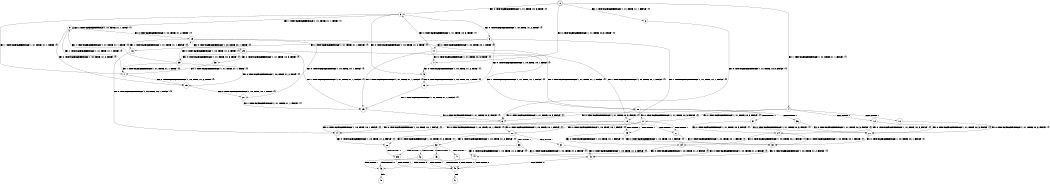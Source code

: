 digraph BCG {
size = "7, 10.5";
center = TRUE;
node [shape = circle];
0 [peripheries = 2];
0 -> 1 [label = "EX !0 !ATOMIC_EXCH_BRANCH (1, +1, TRUE, +0, 3, TRUE) !{}"];
0 -> 2 [label = "EX !1 !ATOMIC_EXCH_BRANCH (1, +1, TRUE, +1, 1, FALSE) !{}"];
0 -> 3 [label = "EX !0 !ATOMIC_EXCH_BRANCH (1, +1, TRUE, +0, 3, TRUE) !{}"];
0 -> 4 [label = "EX !1 !ATOMIC_EXCH_BRANCH (1, +1, TRUE, +1, 1, FALSE) !{}"];
1 -> 5 [label = "EX !0 !ATOMIC_EXCH_BRANCH (1, +0, TRUE, +1, 2, TRUE) !{}"];
2 -> 6 [label = "EX !0 !ATOMIC_EXCH_BRANCH (1, +1, TRUE, +0, 3, FALSE) !{}"];
3 -> 5 [label = "EX !0 !ATOMIC_EXCH_BRANCH (1, +0, TRUE, +1, 2, TRUE) !{}"];
3 -> 7 [label = "EX !1 !ATOMIC_EXCH_BRANCH (1, +1, TRUE, +1, 1, TRUE) !{}"];
3 -> 8 [label = "EX !0 !ATOMIC_EXCH_BRANCH (1, +0, TRUE, +1, 2, TRUE) !{}"];
3 -> 9 [label = "EX !1 !ATOMIC_EXCH_BRANCH (1, +1, TRUE, +1, 1, TRUE) !{}"];
4 -> 6 [label = "EX !0 !ATOMIC_EXCH_BRANCH (1, +1, TRUE, +0, 3, FALSE) !{}"];
4 -> 10 [label = "TERMINATE !1"];
4 -> 11 [label = "EX !0 !ATOMIC_EXCH_BRANCH (1, +1, TRUE, +0, 3, FALSE) !{}"];
4 -> 12 [label = "TERMINATE !1"];
5 -> 13 [label = "EX !0 !ATOMIC_EXCH_BRANCH (1, +0, TRUE, +0, 1, TRUE) !{}"];
6 -> 14 [label = "EX !0 !ATOMIC_EXCH_BRANCH (1, +0, TRUE, +0, 1, FALSE) !{}"];
7 -> 15 [label = "EX !0 !ATOMIC_EXCH_BRANCH (1, +0, TRUE, +1, 2, TRUE) !{}"];
8 -> 13 [label = "EX !0 !ATOMIC_EXCH_BRANCH (1, +0, TRUE, +0, 1, TRUE) !{}"];
8 -> 16 [label = "EX !1 !ATOMIC_EXCH_BRANCH (1, +1, TRUE, +1, 1, FALSE) !{}"];
8 -> 17 [label = "EX !0 !ATOMIC_EXCH_BRANCH (1, +0, TRUE, +0, 1, TRUE) !{}"];
8 -> 18 [label = "EX !1 !ATOMIC_EXCH_BRANCH (1, +1, TRUE, +1, 1, FALSE) !{}"];
9 -> 15 [label = "EX !0 !ATOMIC_EXCH_BRANCH (1, +0, TRUE, +1, 2, TRUE) !{}"];
9 -> 7 [label = "EX !1 !ATOMIC_EXCH_BRANCH (1, +1, TRUE, +1, 1, TRUE) !{}"];
9 -> 19 [label = "EX !0 !ATOMIC_EXCH_BRANCH (1, +0, TRUE, +1, 2, TRUE) !{}"];
9 -> 9 [label = "EX !1 !ATOMIC_EXCH_BRANCH (1, +1, TRUE, +1, 1, TRUE) !{}"];
10 -> 20 [label = "EX !0 !ATOMIC_EXCH_BRANCH (1, +1, TRUE, +0, 3, FALSE) !{}"];
11 -> 14 [label = "EX !0 !ATOMIC_EXCH_BRANCH (1, +0, TRUE, +0, 1, FALSE) !{}"];
11 -> 21 [label = "TERMINATE !1"];
11 -> 22 [label = "EX !0 !ATOMIC_EXCH_BRANCH (1, +0, TRUE, +0, 1, FALSE) !{}"];
11 -> 23 [label = "TERMINATE !1"];
12 -> 20 [label = "EX !0 !ATOMIC_EXCH_BRANCH (1, +1, TRUE, +0, 3, FALSE) !{}"];
12 -> 24 [label = "EX !0 !ATOMIC_EXCH_BRANCH (1, +1, TRUE, +0, 3, FALSE) !{}"];
13 -> 25 [label = "EX !1 !ATOMIC_EXCH_BRANCH (1, +1, TRUE, +1, 1, FALSE) !{}"];
14 -> 26 [label = "EX !0 !ATOMIC_EXCH_BRANCH (1, +0, TRUE, +1, 2, FALSE) !{}"];
15 -> 27 [label = "EX !0 !ATOMIC_EXCH_BRANCH (1, +0, TRUE, +0, 1, TRUE) !{}"];
16 -> 14 [label = "EX !0 !ATOMIC_EXCH_BRANCH (1, +0, TRUE, +0, 1, FALSE) !{}"];
17 -> 1 [label = "EX !0 !ATOMIC_EXCH_BRANCH (1, +1, TRUE, +0, 3, TRUE) !{}"];
17 -> 25 [label = "EX !1 !ATOMIC_EXCH_BRANCH (1, +1, TRUE, +1, 1, FALSE) !{}"];
17 -> 3 [label = "EX !0 !ATOMIC_EXCH_BRANCH (1, +1, TRUE, +0, 3, TRUE) !{}"];
17 -> 28 [label = "EX !1 !ATOMIC_EXCH_BRANCH (1, +1, TRUE, +1, 1, FALSE) !{}"];
18 -> 14 [label = "EX !0 !ATOMIC_EXCH_BRANCH (1, +0, TRUE, +0, 1, FALSE) !{}"];
18 -> 21 [label = "TERMINATE !1"];
18 -> 22 [label = "EX !0 !ATOMIC_EXCH_BRANCH (1, +0, TRUE, +0, 1, FALSE) !{}"];
18 -> 23 [label = "TERMINATE !1"];
19 -> 27 [label = "EX !0 !ATOMIC_EXCH_BRANCH (1, +0, TRUE, +0, 1, TRUE) !{}"];
19 -> 16 [label = "EX !1 !ATOMIC_EXCH_BRANCH (1, +1, TRUE, +1, 1, FALSE) !{}"];
19 -> 29 [label = "EX !0 !ATOMIC_EXCH_BRANCH (1, +0, TRUE, +0, 1, TRUE) !{}"];
19 -> 18 [label = "EX !1 !ATOMIC_EXCH_BRANCH (1, +1, TRUE, +1, 1, FALSE) !{}"];
20 -> 30 [label = "EX !0 !ATOMIC_EXCH_BRANCH (1, +0, TRUE, +0, 1, FALSE) !{}"];
21 -> 30 [label = "EX !0 !ATOMIC_EXCH_BRANCH (1, +0, TRUE, +0, 1, FALSE) !{}"];
22 -> 26 [label = "EX !0 !ATOMIC_EXCH_BRANCH (1, +0, TRUE, +1, 2, FALSE) !{}"];
22 -> 31 [label = "TERMINATE !1"];
22 -> 32 [label = "EX !0 !ATOMIC_EXCH_BRANCH (1, +0, TRUE, +1, 2, FALSE) !{}"];
22 -> 33 [label = "TERMINATE !1"];
23 -> 30 [label = "EX !0 !ATOMIC_EXCH_BRANCH (1, +0, TRUE, +0, 1, FALSE) !{}"];
23 -> 34 [label = "EX !0 !ATOMIC_EXCH_BRANCH (1, +0, TRUE, +0, 1, FALSE) !{}"];
24 -> 30 [label = "EX !0 !ATOMIC_EXCH_BRANCH (1, +0, TRUE, +0, 1, FALSE) !{}"];
24 -> 34 [label = "EX !0 !ATOMIC_EXCH_BRANCH (1, +0, TRUE, +0, 1, FALSE) !{}"];
25 -> 6 [label = "EX !0 !ATOMIC_EXCH_BRANCH (1, +1, TRUE, +0, 3, FALSE) !{}"];
26 -> 35 [label = "TERMINATE !0"];
27 -> 25 [label = "EX !1 !ATOMIC_EXCH_BRANCH (1, +1, TRUE, +1, 1, FALSE) !{}"];
28 -> 6 [label = "EX !0 !ATOMIC_EXCH_BRANCH (1, +1, TRUE, +0, 3, FALSE) !{}"];
28 -> 36 [label = "TERMINATE !1"];
28 -> 11 [label = "EX !0 !ATOMIC_EXCH_BRANCH (1, +1, TRUE, +0, 3, FALSE) !{}"];
28 -> 37 [label = "TERMINATE !1"];
29 -> 38 [label = "EX !0 !ATOMIC_EXCH_BRANCH (1, +1, TRUE, +0, 3, TRUE) !{}"];
29 -> 25 [label = "EX !1 !ATOMIC_EXCH_BRANCH (1, +1, TRUE, +1, 1, FALSE) !{}"];
29 -> 39 [label = "EX !0 !ATOMIC_EXCH_BRANCH (1, +1, TRUE, +0, 3, TRUE) !{}"];
29 -> 28 [label = "EX !1 !ATOMIC_EXCH_BRANCH (1, +1, TRUE, +1, 1, FALSE) !{}"];
30 -> 40 [label = "EX !0 !ATOMIC_EXCH_BRANCH (1, +0, TRUE, +1, 2, FALSE) !{}"];
31 -> 40 [label = "EX !0 !ATOMIC_EXCH_BRANCH (1, +0, TRUE, +1, 2, FALSE) !{}"];
32 -> 35 [label = "TERMINATE !0"];
32 -> 41 [label = "TERMINATE !1"];
32 -> 42 [label = "TERMINATE !0"];
32 -> 43 [label = "TERMINATE !1"];
33 -> 40 [label = "EX !0 !ATOMIC_EXCH_BRANCH (1, +0, TRUE, +1, 2, FALSE) !{}"];
33 -> 44 [label = "EX !0 !ATOMIC_EXCH_BRANCH (1, +0, TRUE, +1, 2, FALSE) !{}"];
34 -> 40 [label = "EX !0 !ATOMIC_EXCH_BRANCH (1, +0, TRUE, +1, 2, FALSE) !{}"];
34 -> 44 [label = "EX !0 !ATOMIC_EXCH_BRANCH (1, +0, TRUE, +1, 2, FALSE) !{}"];
35 -> 45 [label = "TERMINATE !1"];
36 -> 20 [label = "EX !0 !ATOMIC_EXCH_BRANCH (1, +1, TRUE, +0, 3, FALSE) !{}"];
37 -> 20 [label = "EX !0 !ATOMIC_EXCH_BRANCH (1, +1, TRUE, +0, 3, FALSE) !{}"];
37 -> 24 [label = "EX !0 !ATOMIC_EXCH_BRANCH (1, +1, TRUE, +0, 3, FALSE) !{}"];
38 -> 7 [label = "EX !1 !ATOMIC_EXCH_BRANCH (1, +1, TRUE, +1, 1, TRUE) !{}"];
39 -> 15 [label = "EX !0 !ATOMIC_EXCH_BRANCH (1, +0, TRUE, +1, 2, TRUE) !{}"];
39 -> 7 [label = "EX !1 !ATOMIC_EXCH_BRANCH (1, +1, TRUE, +1, 1, TRUE) !{}"];
39 -> 19 [label = "EX !0 !ATOMIC_EXCH_BRANCH (1, +0, TRUE, +1, 2, TRUE) !{}"];
39 -> 9 [label = "EX !1 !ATOMIC_EXCH_BRANCH (1, +1, TRUE, +1, 1, TRUE) !{}"];
40 -> 45 [label = "TERMINATE !0"];
41 -> 45 [label = "TERMINATE !0"];
42 -> 45 [label = "TERMINATE !1"];
42 -> 46 [label = "TERMINATE !1"];
43 -> 45 [label = "TERMINATE !0"];
43 -> 46 [label = "TERMINATE !0"];
44 -> 45 [label = "TERMINATE !0"];
44 -> 46 [label = "TERMINATE !0"];
45 -> 47 [label = "exit"];
46 -> 48 [label = "exit"];
}
